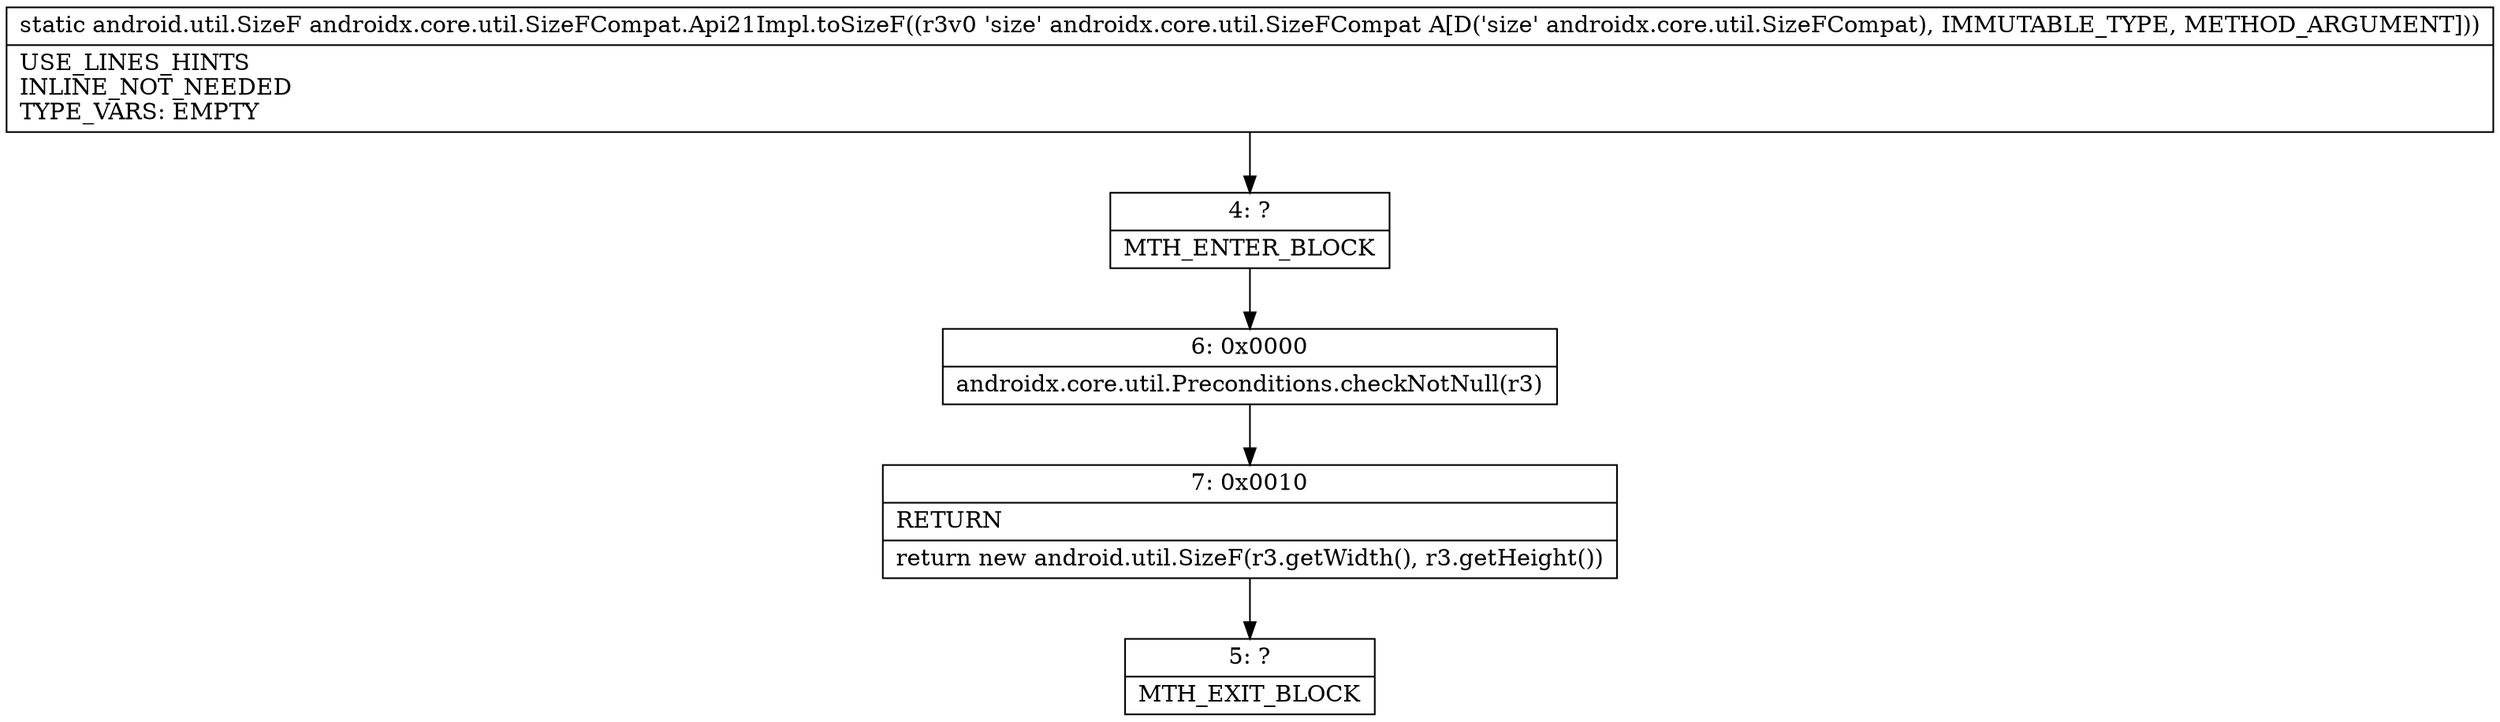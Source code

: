 digraph "CFG forandroidx.core.util.SizeFCompat.Api21Impl.toSizeF(Landroidx\/core\/util\/SizeFCompat;)Landroid\/util\/SizeF;" {
Node_4 [shape=record,label="{4\:\ ?|MTH_ENTER_BLOCK\l}"];
Node_6 [shape=record,label="{6\:\ 0x0000|androidx.core.util.Preconditions.checkNotNull(r3)\l}"];
Node_7 [shape=record,label="{7\:\ 0x0010|RETURN\l|return new android.util.SizeF(r3.getWidth(), r3.getHeight())\l}"];
Node_5 [shape=record,label="{5\:\ ?|MTH_EXIT_BLOCK\l}"];
MethodNode[shape=record,label="{static android.util.SizeF androidx.core.util.SizeFCompat.Api21Impl.toSizeF((r3v0 'size' androidx.core.util.SizeFCompat A[D('size' androidx.core.util.SizeFCompat), IMMUTABLE_TYPE, METHOD_ARGUMENT]))  | USE_LINES_HINTS\lINLINE_NOT_NEEDED\lTYPE_VARS: EMPTY\l}"];
MethodNode -> Node_4;Node_4 -> Node_6;
Node_6 -> Node_7;
Node_7 -> Node_5;
}

